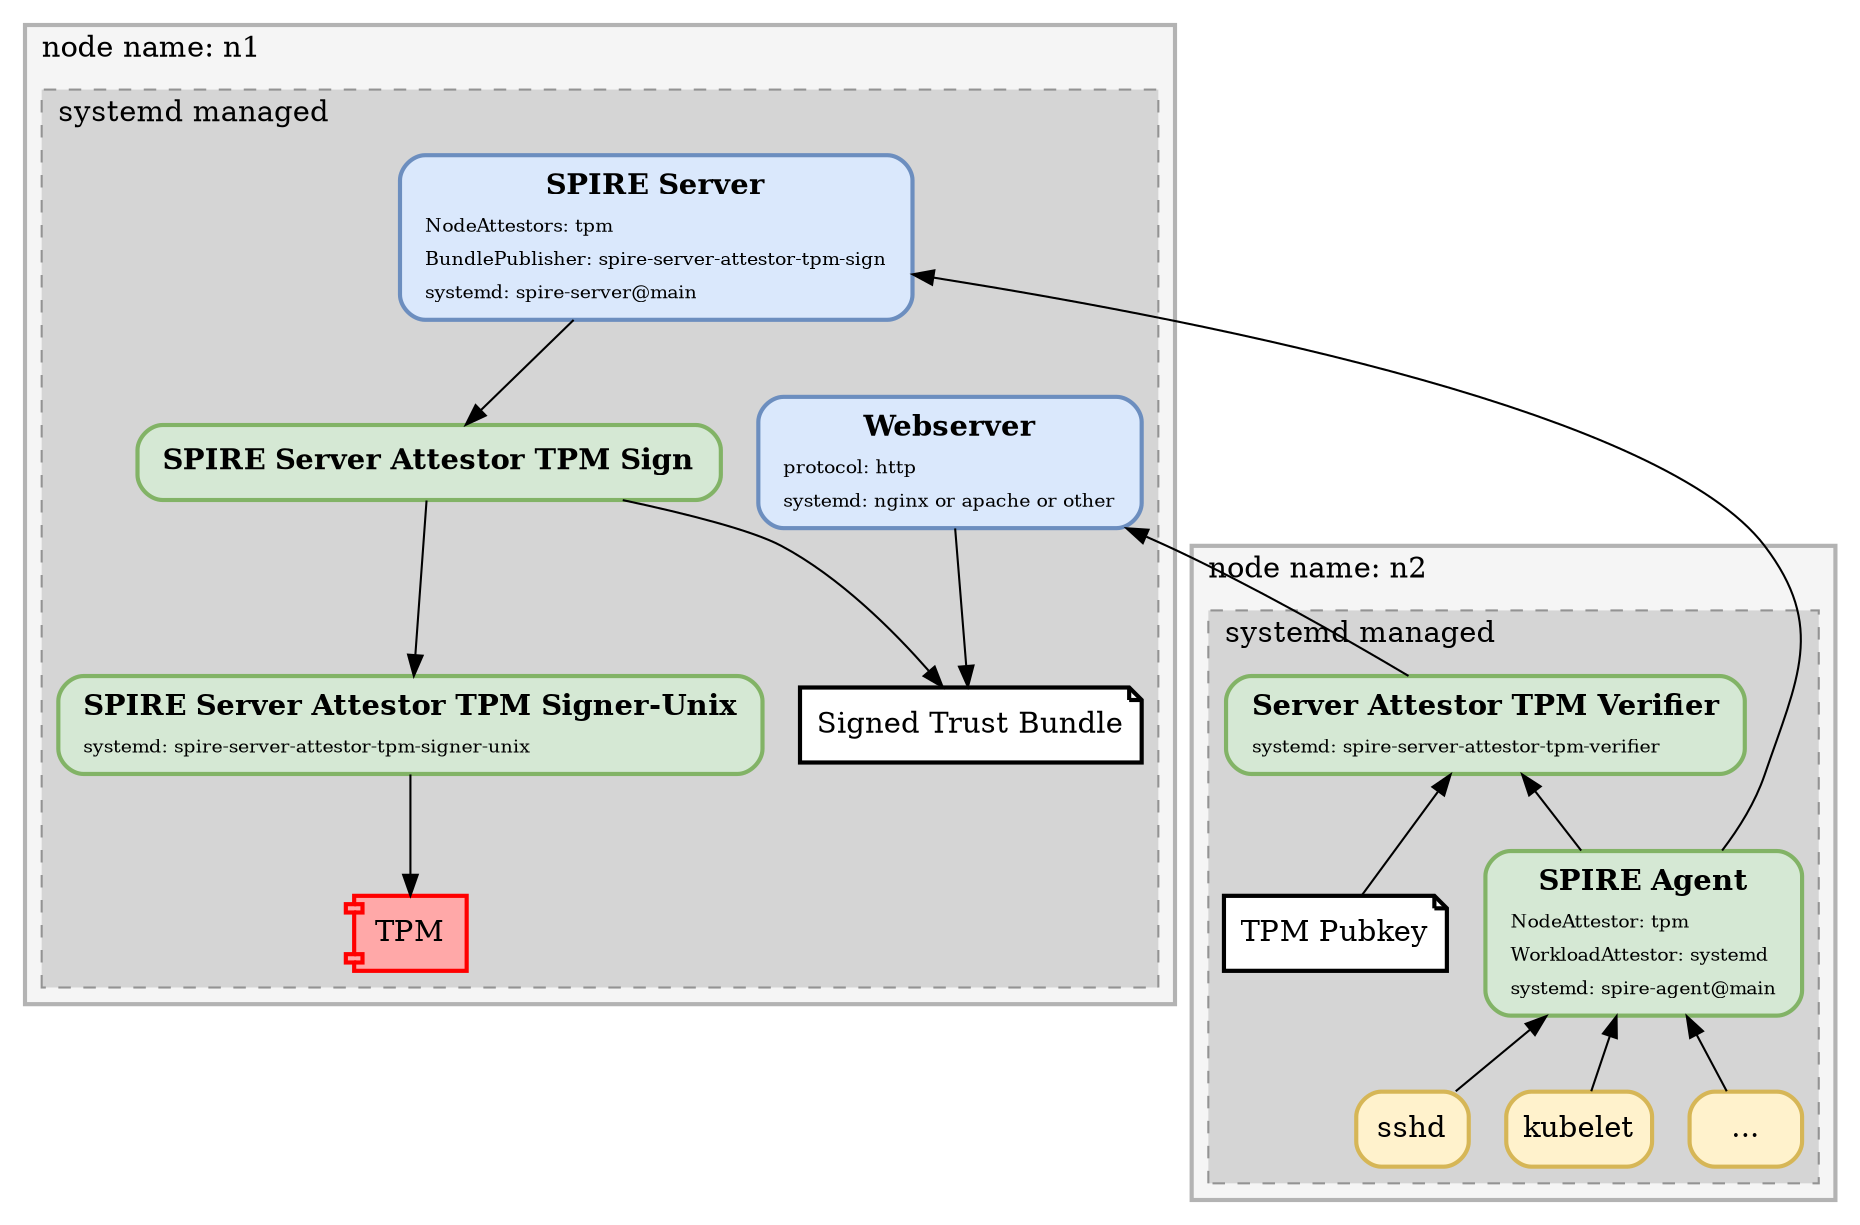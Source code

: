 digraph G {

  subgraph cluster_server1 {
      label = "node name: n1"
        style="filled,solid,bold";
        color="#b3b3b3";
        fillcolor="#f5f5f5";
        labeljust="l"; 
      subgraph cluster_node1_systemd {
          #label = "Systemd"
          label = "systemd managed"
          style = "dashed,filled"
          color="#939393";
          fillcolor="#d5d5d5";

    spire_server_1[label=<<table border="0"><tr><td><b>SPIRE Server</b></td></tr><tr><td align="left"><font point-size="9">NodeAttestors: tpm</font></td></tr><tr><td align="left"><font point-size="9">BundlePublisher: spire-server-attestor-tpm-sign</font></td></tr><tr><td align="left"><font point-size="9">systemd: spire-server@main</font></td></tr></table>>,shape="record",style="rounded,solid,filled,bold",color="#6c8ebf",fillcolor="#dae8fc"]
          spire_agent_a[label=<<table border="0"><tr><td><b>SPIRE Server Attestor TPM Sign</b></td></tr></table>>,shape="record",style="rounded,solid,filled,bold",color="#82b366",fillcolor="#d5e8d4"]
          spire_trust_bundle_signer_a[label=<<table border="0"><tr><td><b>SPIRE Server Attestor TPM Signer-Unix</b></td></tr><tr><td align="left"><font point-size="9">systemd: spire-server-attestor-tpm-signer-unix</font></td></tr></table>>,shape="record",style="rounded,solid,filled,bold",color="#82b366",fillcolor="#d5e8d4"]
          spire_server_tb_a_signa_signb[label="Signed Trust Bundle", shape=note,style="rounded,filled,bold",fillcolor="#ffffff"]
          spire_server_tpm_a[label="TPM", shape=component,style="rounded,filled,bold",color="#ff0000", fillcolor="#ffa8a8"]
          webserver[label=<<table border="0"><tr><td><b>Webserver</b></td></tr><tr><td align="left"><font point-size="9">protocol: http</font></td></tr><tr><td align="left"><font point-size="9">systemd: nginx or apache or other</font></td></tr></table>>,shape="record",style="rounded,solid,filled,bold",color="#6c8ebf",fillcolor="#dae8fc"]

      }
  }

  subgraph cluster_node3 {
      label = "node name: n2"
      #style = dashed
        style="filled,solid,bold";
        color="#b3b3b3";
        fillcolor="#f5f5f5";
        labeljust="l"; 

      subgraph cluster_node3_systemd {
          #label = "Systemd"
          label = "systemd managed"
          style = "dashed,filled"
          color="#939393";
          fillcolor="#d5d5d5";

       labeljust="l"; 

          server_attestor1[label=<<table border="0"><tr><td><b>Server Attestor TPM Verifier</b></td></tr><tr><td align="left"><font point-size="9">systemd: spire-server-attestor-tpm-verifier</font></td></tr></table>>,shape="record",style="rounded,solid,filled,bold",color="#82b366",fillcolor="#d5e8d4"]

          spire_agent1[label=<<table border="0"><tr><td><b>SPIRE Agent</b></td></tr><tr><td align="left"><font point-size="9">NodeAttestor: tpm</font></td></tr><tr><td align="left"><font point-size="9">WorkloadAttestor: systemd</font></td></tr><tr><td align="left"><font point-size="9">systemd: spire-agent@main</font></td></tr></table>>,shape="record",style="rounded,solid,filled,bold",color="#82b366",fillcolor="#d5e8d4"]
          sshd1[label="sshd",shape="box",style="rounded,solid,filled,bold",color="#d6b656",fillcolor="#fff2cc"]
          kubelet1[label="kubelet",shape="box",style="rounded,solid,filled,bold",color="#d6b656",fillcolor="#fff2cc"]
          dotdotdot1[label="...",shape="box",style="rounded,solid,filled,bold",color="#d6b656",fillcolor="#fff2cc"]
          tpm_a_pub[label="TPM Pubkey",shape=note,style="rounded,filled,bold",fillcolor="#ffffff"]
      }
  }
 
 
  spire_server_1 -> spire_agent1[dir=back]
  spire_server_1 -> spire_agent_a
  spire_agent_a -> spire_trust_bundle_signer_a
  spire_trust_bundle_signer_a -> spire_server_tpm_a
  webserver -> spire_server_tb_a_signa_signb
  webserver -> server_attestor1[dir=back]
  server_attestor1 -> spire_agent1[dir=back]
  server_attestor1 -> tpm_a_pub[dir=back]
  spire_agent_a -> spire_server_tb_a_signa_signb
  spire_agent1 -> sshd1[dir=back]
  spire_agent1 -> kubelet1[dir=back]
  spire_agent1 -> dotdotdot1[dir=back]
}
